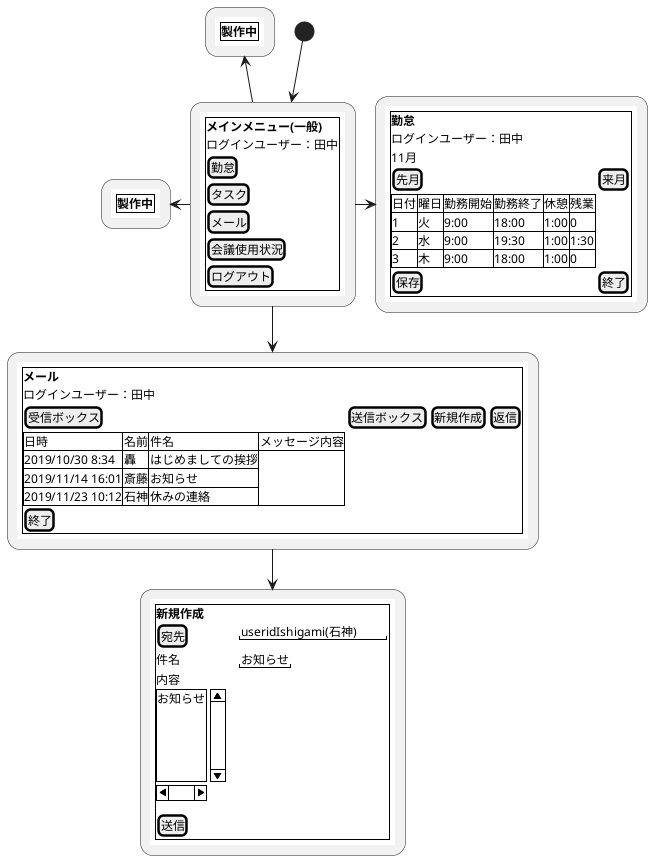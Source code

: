@startsalt
@startuml
(*) --> "
{{
salt
{+
<b>メインメニュー(一般)
ログインユーザー：田中
[勤怠]
[タスク]
[メール]
[会議使用状況]
[ログアウト]
}
}}
" as subMenu
subMenu -right-> "
{{
salt
{+
<b>勤怠
ログインユーザー：田中
11月
[先月] | [来月] 
{#
日付 | 曜日 | 勤務開始 | 勤務終了 | 休憩 | 残業
1 | 火 | 9:00 | 18:00 | 1:00 | 0
2 | 水 | 9:00 | 19:30 | 1:00 | 1:30
3 | 木 | 9:00 | 18:00 | 1:00 | 0
}
[保存] | [終了]
}
}}
" as mail
subMenu -down-> "
{{
salt
{+
<b>メール
ログインユーザー：田中
[受信ボックス] | [送信ボックス] | [新規作成] | [返信]
{#
日時 | 名前 | 件名 | メッセージ内容
2019/10/30 8:34  | 轟 | はじめましての挨拶
2019/11/14 16:01  | 斎藤 | お知らせ
2019/11/23 10:12  | 石神 | 休みの連絡
}
[終了]
}
}}
" as mail_transfer
mail_transfer -down-> "
{{
salt
{+
<b>新規作成
[宛先] | "useridIshigami(石神)"
件名 | "お知らせ"
内容
{S
お知らせ
.
.
.
.
}
[送信]
}
}}
" as subMenu3
subMenu -left-> "
{{
salt
{+
<b>製作中
}
}}
" as subMenu4
subMenu -up-> "
{{
salt
{+
<b>製作中
}
}}
"
@enduml
@endsalt